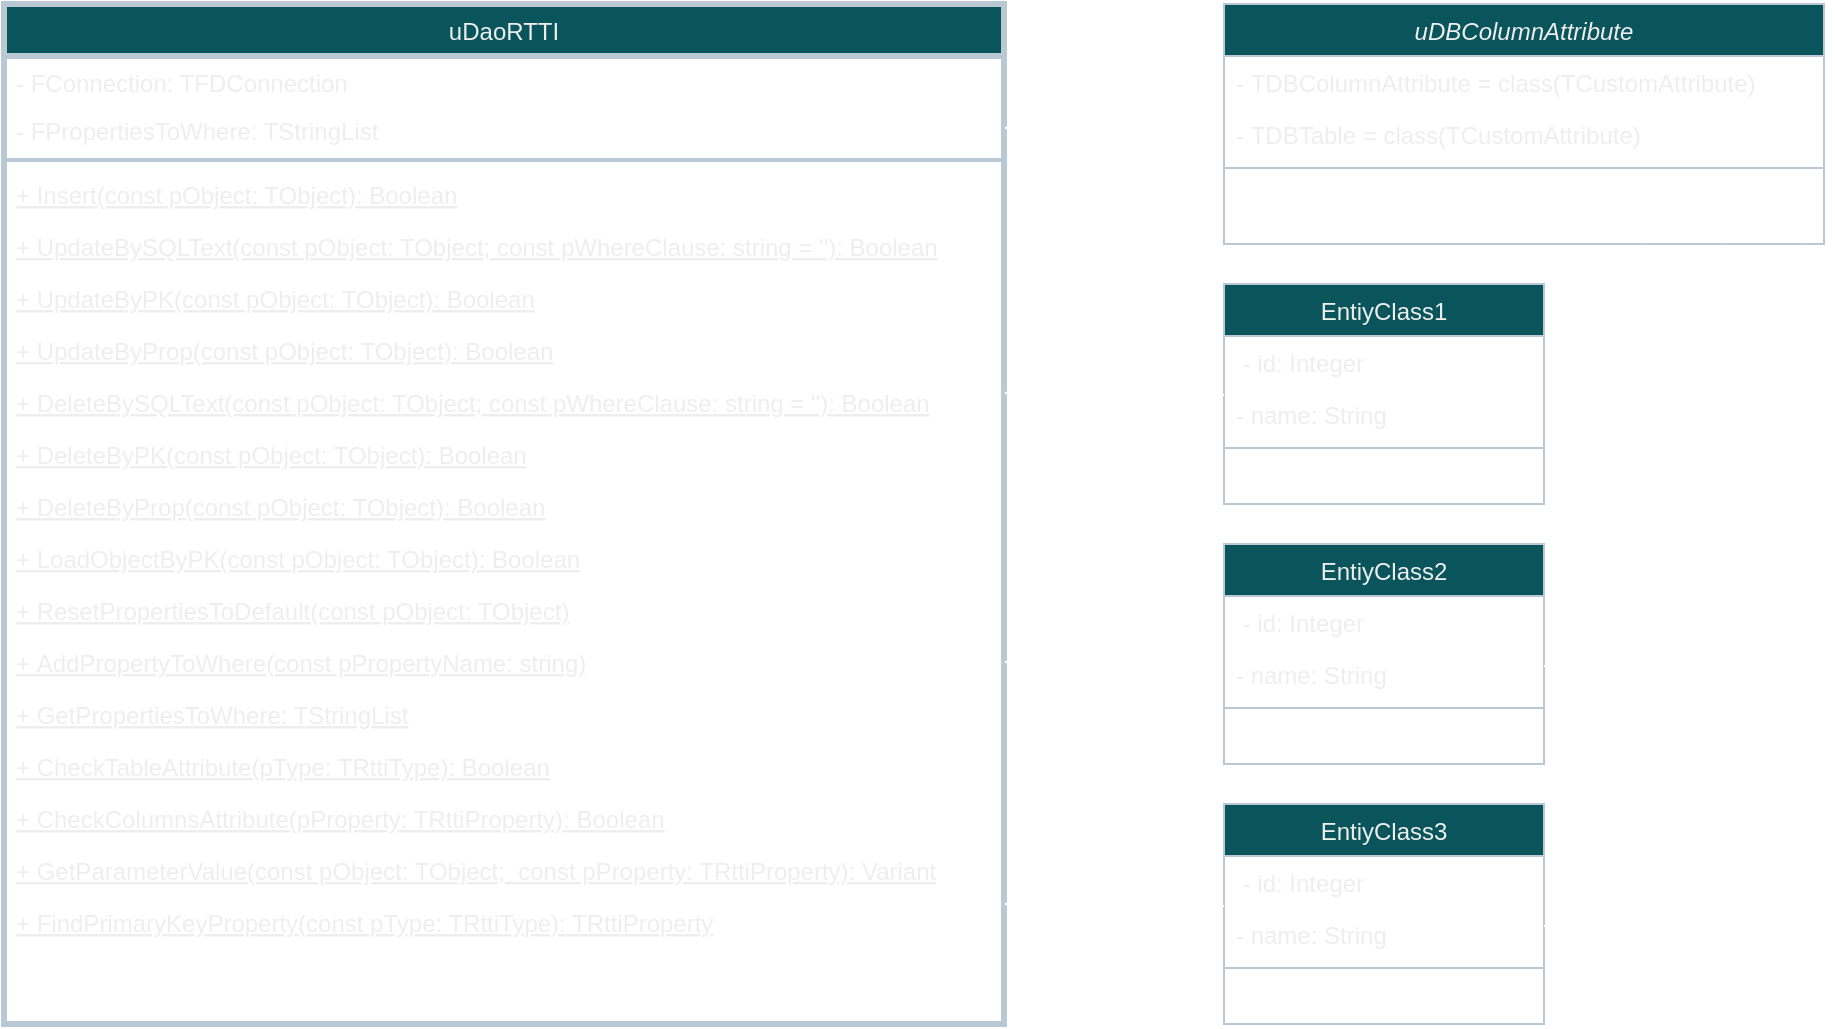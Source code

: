 <mxfile version="24.7.5">
  <diagram id="C5RBs43oDa-KdzZeNtuy" name="Page-1">
    <mxGraphModel dx="733" dy="437" grid="1" gridSize="10" guides="1" tooltips="1" connect="1" arrows="1" fold="1" page="1" pageScale="1" pageWidth="1169" pageHeight="827" math="0" shadow="0">
      <root>
        <mxCell id="WIyWlLk6GJQsqaUBKTNV-0" />
        <mxCell id="WIyWlLk6GJQsqaUBKTNV-1" parent="WIyWlLk6GJQsqaUBKTNV-0" />
        <mxCell id="mMFOf_uaq4YcgrIP37lz-4" value="uDaoRTTI" style="swimlane;fontStyle=0;align=center;verticalAlign=top;childLayout=stackLayout;horizontal=1;startSize=26;horizontalStack=0;resizeParent=1;resizeLast=0;collapsible=1;marginBottom=0;rounded=0;shadow=0;strokeWidth=3;fillColor=#09555B;strokeColor=#BAC8D3;fontColor=#EEEEEE;labelBackgroundColor=none;" vertex="1" parent="WIyWlLk6GJQsqaUBKTNV-1">
          <mxGeometry x="60" y="50" width="500" height="510" as="geometry">
            <mxRectangle x="130" y="380" width="160" height="26" as="alternateBounds" />
          </mxGeometry>
        </mxCell>
        <mxCell id="mMFOf_uaq4YcgrIP37lz-23" value="- FConnection: TFDConnection&#xa;" style="text;align=left;verticalAlign=top;spacingLeft=4;spacingRight=4;overflow=hidden;rotatable=0;points=[[0,0.5],[1,0.5]];portConstraint=eastwest;labelBackgroundColor=none;fontColor=#EEEEEE;" vertex="1" parent="mMFOf_uaq4YcgrIP37lz-4">
          <mxGeometry y="26" width="500" height="24" as="geometry" />
        </mxCell>
        <mxCell id="mMFOf_uaq4YcgrIP37lz-5" value="- FPropertiesToWhere: TStringList" style="text;align=left;verticalAlign=top;spacingLeft=4;spacingRight=4;overflow=hidden;rotatable=0;points=[[0,0.5],[1,0.5]];portConstraint=eastwest;labelBackgroundColor=none;fontColor=#EEEEEE;" vertex="1" parent="mMFOf_uaq4YcgrIP37lz-4">
          <mxGeometry y="50" width="500" height="24" as="geometry" />
        </mxCell>
        <mxCell id="mMFOf_uaq4YcgrIP37lz-7" value="" style="line;html=1;strokeWidth=2;align=left;verticalAlign=middle;spacingTop=-1;spacingLeft=3;spacingRight=3;rotatable=0;labelPosition=right;points=[];portConstraint=eastwest;fillColor=#09555B;fontColor=#EEEEEE;strokeColor=#BAC8D3;labelBackgroundColor=none;" vertex="1" parent="mMFOf_uaq4YcgrIP37lz-4">
          <mxGeometry y="74" width="500" height="8" as="geometry" />
        </mxCell>
        <mxCell id="mMFOf_uaq4YcgrIP37lz-8" value="+ Insert(const pObject: TObject): Boolean" style="text;align=left;verticalAlign=top;spacingLeft=4;spacingRight=4;overflow=hidden;rotatable=0;points=[[0,0.5],[1,0.5]];portConstraint=eastwest;fontStyle=4;labelBackgroundColor=none;fontColor=#EEEEEE;" vertex="1" parent="mMFOf_uaq4YcgrIP37lz-4">
          <mxGeometry y="82" width="500" height="26" as="geometry" />
        </mxCell>
        <mxCell id="mMFOf_uaq4YcgrIP37lz-10" value="+ UpdateBySQLText(const pObject: TObject; const pWhereClause: string = &#39;&#39;): Boolean" style="text;align=left;verticalAlign=top;spacingLeft=4;spacingRight=4;overflow=hidden;rotatable=0;points=[[0,0.5],[1,0.5]];portConstraint=eastwest;fontStyle=4;labelBackgroundColor=none;fontColor=#EEEEEE;" vertex="1" parent="mMFOf_uaq4YcgrIP37lz-4">
          <mxGeometry y="108" width="500" height="26" as="geometry" />
        </mxCell>
        <mxCell id="mMFOf_uaq4YcgrIP37lz-11" value="+ UpdateByPK(const pObject: TObject): Boolean" style="text;align=left;verticalAlign=top;spacingLeft=4;spacingRight=4;overflow=hidden;rotatable=0;points=[[0,0.5],[1,0.5]];portConstraint=eastwest;fontStyle=4;labelBackgroundColor=none;fontColor=#EEEEEE;" vertex="1" parent="mMFOf_uaq4YcgrIP37lz-4">
          <mxGeometry y="134" width="500" height="26" as="geometry" />
        </mxCell>
        <mxCell id="mMFOf_uaq4YcgrIP37lz-12" value="+ UpdateByProp(const pObject: TObject): Boolean" style="text;align=left;verticalAlign=top;spacingLeft=4;spacingRight=4;overflow=hidden;rotatable=0;points=[[0,0.5],[1,0.5]];portConstraint=eastwest;fontStyle=4;labelBackgroundColor=none;fontColor=#EEEEEE;" vertex="1" parent="mMFOf_uaq4YcgrIP37lz-4">
          <mxGeometry y="160" width="500" height="26" as="geometry" />
        </mxCell>
        <mxCell id="mMFOf_uaq4YcgrIP37lz-13" value="+ DeleteBySQLText(const pObject: TObject; const pWhereClause: string = &#39;&#39;): Boolean" style="text;align=left;verticalAlign=top;spacingLeft=4;spacingRight=4;overflow=hidden;rotatable=0;points=[[0,0.5],[1,0.5]];portConstraint=eastwest;fontStyle=4;labelBackgroundColor=none;fontColor=#EEEEEE;" vertex="1" parent="mMFOf_uaq4YcgrIP37lz-4">
          <mxGeometry y="186" width="500" height="26" as="geometry" />
        </mxCell>
        <mxCell id="mMFOf_uaq4YcgrIP37lz-14" value="+ DeleteByPK(const pObject: TObject): Boolean" style="text;align=left;verticalAlign=top;spacingLeft=4;spacingRight=4;overflow=hidden;rotatable=0;points=[[0,0.5],[1,0.5]];portConstraint=eastwest;fontStyle=4;labelBackgroundColor=none;fontColor=#EEEEEE;" vertex="1" parent="mMFOf_uaq4YcgrIP37lz-4">
          <mxGeometry y="212" width="500" height="26" as="geometry" />
        </mxCell>
        <mxCell id="mMFOf_uaq4YcgrIP37lz-15" value="+ DeleteByProp(const pObject: TObject): Boolean" style="text;align=left;verticalAlign=top;spacingLeft=4;spacingRight=4;overflow=hidden;rotatable=0;points=[[0,0.5],[1,0.5]];portConstraint=eastwest;fontStyle=4;labelBackgroundColor=none;fontColor=#EEEEEE;" vertex="1" parent="mMFOf_uaq4YcgrIP37lz-4">
          <mxGeometry y="238" width="500" height="26" as="geometry" />
        </mxCell>
        <mxCell id="mMFOf_uaq4YcgrIP37lz-16" value="+ LoadObjectByPK(const pObject: TObject): Boolean" style="text;align=left;verticalAlign=top;spacingLeft=4;spacingRight=4;overflow=hidden;rotatable=0;points=[[0,0.5],[1,0.5]];portConstraint=eastwest;fontStyle=4;labelBackgroundColor=none;fontColor=#EEEEEE;" vertex="1" parent="mMFOf_uaq4YcgrIP37lz-4">
          <mxGeometry y="264" width="500" height="26" as="geometry" />
        </mxCell>
        <mxCell id="mMFOf_uaq4YcgrIP37lz-17" value="+ ResetPropertiesToDefault(const pObject: TObject)" style="text;align=left;verticalAlign=top;spacingLeft=4;spacingRight=4;overflow=hidden;rotatable=0;points=[[0,0.5],[1,0.5]];portConstraint=eastwest;fontStyle=4;labelBackgroundColor=none;fontColor=#EEEEEE;" vertex="1" parent="mMFOf_uaq4YcgrIP37lz-4">
          <mxGeometry y="290" width="500" height="26" as="geometry" />
        </mxCell>
        <mxCell id="mMFOf_uaq4YcgrIP37lz-18" value="+ AddPropertyToWhere(const pPropertyName: string)" style="text;align=left;verticalAlign=top;spacingLeft=4;spacingRight=4;overflow=hidden;rotatable=0;points=[[0,0.5],[1,0.5]];portConstraint=eastwest;fontStyle=4;labelBackgroundColor=none;fontColor=#EEEEEE;" vertex="1" parent="mMFOf_uaq4YcgrIP37lz-4">
          <mxGeometry y="316" width="500" height="26" as="geometry" />
        </mxCell>
        <mxCell id="mMFOf_uaq4YcgrIP37lz-19" value="+ GetPropertiesToWhere: TStringList" style="text;align=left;verticalAlign=top;spacingLeft=4;spacingRight=4;overflow=hidden;rotatable=0;points=[[0,0.5],[1,0.5]];portConstraint=eastwest;fontStyle=4;labelBackgroundColor=none;fontColor=#EEEEEE;" vertex="1" parent="mMFOf_uaq4YcgrIP37lz-4">
          <mxGeometry y="342" width="500" height="26" as="geometry" />
        </mxCell>
        <mxCell id="mMFOf_uaq4YcgrIP37lz-24" value="+ CheckTableAttribute(pType: TRttiType): Boolean&#xa;" style="text;align=left;verticalAlign=top;spacingLeft=4;spacingRight=4;overflow=hidden;rotatable=0;points=[[0,0.5],[1,0.5]];portConstraint=eastwest;fontStyle=4;labelBackgroundColor=none;fontColor=#EEEEEE;" vertex="1" parent="mMFOf_uaq4YcgrIP37lz-4">
          <mxGeometry y="368" width="500" height="26" as="geometry" />
        </mxCell>
        <mxCell id="mMFOf_uaq4YcgrIP37lz-25" value="+ CheckColumnsAttribute(pProperty: TRttiProperty): Boolean&#xa;" style="text;align=left;verticalAlign=top;spacingLeft=4;spacingRight=4;overflow=hidden;rotatable=0;points=[[0,0.5],[1,0.5]];portConstraint=eastwest;fontStyle=4;labelBackgroundColor=none;fontColor=#EEEEEE;" vertex="1" parent="mMFOf_uaq4YcgrIP37lz-4">
          <mxGeometry y="394" width="500" height="26" as="geometry" />
        </mxCell>
        <mxCell id="mMFOf_uaq4YcgrIP37lz-26" value="+ GetParameterValue(const pObject: TObject;  const pProperty: TRttiProperty): Variant" style="text;align=left;verticalAlign=top;spacingLeft=4;spacingRight=4;overflow=hidden;rotatable=0;points=[[0,0.5],[1,0.5]];portConstraint=eastwest;fontStyle=4;labelBackgroundColor=none;fontColor=#EEEEEE;" vertex="1" parent="mMFOf_uaq4YcgrIP37lz-4">
          <mxGeometry y="420" width="500" height="26" as="geometry" />
        </mxCell>
        <mxCell id="mMFOf_uaq4YcgrIP37lz-27" value="+ FindPrimaryKeyProperty(const pType: TRttiType): TRttiProperty" style="text;align=left;verticalAlign=top;spacingLeft=4;spacingRight=4;overflow=hidden;rotatable=0;points=[[0,0.5],[1,0.5]];portConstraint=eastwest;fontStyle=4;labelBackgroundColor=none;fontColor=#EEEEEE;" vertex="1" parent="mMFOf_uaq4YcgrIP37lz-4">
          <mxGeometry y="446" width="500" height="26" as="geometry" />
        </mxCell>
        <mxCell id="mMFOf_uaq4YcgrIP37lz-28" value="uDBColumnAttribute" style="swimlane;fontStyle=2;align=center;verticalAlign=top;childLayout=stackLayout;horizontal=1;startSize=26;horizontalStack=0;resizeParent=1;resizeLast=0;collapsible=1;marginBottom=0;rounded=0;shadow=0;strokeWidth=1;labelBackgroundColor=none;fillColor=#09555B;strokeColor=#BAC8D3;fontColor=#EEEEEE;" vertex="1" parent="WIyWlLk6GJQsqaUBKTNV-1">
          <mxGeometry x="670" y="50" width="300" height="120" as="geometry">
            <mxRectangle x="230" y="140" width="160" height="26" as="alternateBounds" />
          </mxGeometry>
        </mxCell>
        <mxCell id="mMFOf_uaq4YcgrIP37lz-30" value="- TDBColumnAttribute = class(TCustomAttribute)" style="text;align=left;verticalAlign=top;spacingLeft=4;spacingRight=4;overflow=hidden;rotatable=0;points=[[0,0.5],[1,0.5]];portConstraint=eastwest;rounded=0;shadow=0;html=0;labelBackgroundColor=none;fontColor=#EEEEEE;" vertex="1" parent="mMFOf_uaq4YcgrIP37lz-28">
          <mxGeometry y="26" width="300" height="26" as="geometry" />
        </mxCell>
        <mxCell id="mMFOf_uaq4YcgrIP37lz-31" value="- TDBTable = class(TCustomAttribute)" style="text;align=left;verticalAlign=top;spacingLeft=4;spacingRight=4;overflow=hidden;rotatable=0;points=[[0,0.5],[1,0.5]];portConstraint=eastwest;rounded=0;shadow=0;html=0;labelBackgroundColor=none;fontColor=#EEEEEE;" vertex="1" parent="mMFOf_uaq4YcgrIP37lz-28">
          <mxGeometry y="52" width="300" height="26" as="geometry" />
        </mxCell>
        <mxCell id="mMFOf_uaq4YcgrIP37lz-32" value="" style="line;html=1;strokeWidth=1;align=left;verticalAlign=middle;spacingTop=-1;spacingLeft=3;spacingRight=3;rotatable=0;labelPosition=right;points=[];portConstraint=eastwest;labelBackgroundColor=none;fillColor=#09555B;strokeColor=#BAC8D3;fontColor=#EEEEEE;" vertex="1" parent="mMFOf_uaq4YcgrIP37lz-28">
          <mxGeometry y="78" width="300" height="8" as="geometry" />
        </mxCell>
        <mxCell id="mMFOf_uaq4YcgrIP37lz-42" value="EntiyClass1" style="swimlane;fontStyle=0;align=center;verticalAlign=top;childLayout=stackLayout;horizontal=1;startSize=26;horizontalStack=0;resizeParent=1;resizeLast=0;collapsible=1;marginBottom=0;rounded=0;shadow=0;strokeWidth=1;labelBackgroundColor=none;fillColor=#09555B;strokeColor=#BAC8D3;fontColor=#EEEEEE;" vertex="1" parent="WIyWlLk6GJQsqaUBKTNV-1">
          <mxGeometry x="670" y="190" width="160" height="110" as="geometry">
            <mxRectangle x="550" y="140" width="160" height="26" as="alternateBounds" />
          </mxGeometry>
        </mxCell>
        <mxCell id="mMFOf_uaq4YcgrIP37lz-44" value=" - id: Integer" style="text;align=left;verticalAlign=top;spacingLeft=4;spacingRight=4;overflow=hidden;rotatable=0;points=[[0,0.5],[1,0.5]];portConstraint=eastwest;rounded=0;shadow=0;html=0;labelBackgroundColor=none;fontColor=#EEEEEE;" vertex="1" parent="mMFOf_uaq4YcgrIP37lz-42">
          <mxGeometry y="26" width="160" height="26" as="geometry" />
        </mxCell>
        <mxCell id="mMFOf_uaq4YcgrIP37lz-45" value="- name: String" style="text;align=left;verticalAlign=top;spacingLeft=4;spacingRight=4;overflow=hidden;rotatable=0;points=[[0,0.5],[1,0.5]];portConstraint=eastwest;rounded=0;shadow=0;html=0;labelBackgroundColor=none;fontColor=#EEEEEE;" vertex="1" parent="mMFOf_uaq4YcgrIP37lz-42">
          <mxGeometry y="52" width="160" height="26" as="geometry" />
        </mxCell>
        <mxCell id="mMFOf_uaq4YcgrIP37lz-48" value="" style="line;html=1;strokeWidth=1;align=left;verticalAlign=middle;spacingTop=-1;spacingLeft=3;spacingRight=3;rotatable=0;labelPosition=right;points=[];portConstraint=eastwest;labelBackgroundColor=none;fillColor=#09555B;strokeColor=#BAC8D3;fontColor=#EEEEEE;" vertex="1" parent="mMFOf_uaq4YcgrIP37lz-42">
          <mxGeometry y="78" width="160" height="8" as="geometry" />
        </mxCell>
        <mxCell id="mMFOf_uaq4YcgrIP37lz-51" value="EntiyClass2" style="swimlane;fontStyle=0;align=center;verticalAlign=top;childLayout=stackLayout;horizontal=1;startSize=26;horizontalStack=0;resizeParent=1;resizeLast=0;collapsible=1;marginBottom=0;rounded=0;shadow=0;strokeWidth=1;labelBackgroundColor=none;fillColor=#09555B;strokeColor=#BAC8D3;fontColor=#EEEEEE;" vertex="1" parent="WIyWlLk6GJQsqaUBKTNV-1">
          <mxGeometry x="670" y="320" width="160" height="110" as="geometry">
            <mxRectangle x="550" y="140" width="160" height="26" as="alternateBounds" />
          </mxGeometry>
        </mxCell>
        <mxCell id="mMFOf_uaq4YcgrIP37lz-52" value=" - id: Integer" style="text;align=left;verticalAlign=top;spacingLeft=4;spacingRight=4;overflow=hidden;rotatable=0;points=[[0,0.5],[1,0.5]];portConstraint=eastwest;rounded=0;shadow=0;html=0;labelBackgroundColor=none;fontColor=#EEEEEE;" vertex="1" parent="mMFOf_uaq4YcgrIP37lz-51">
          <mxGeometry y="26" width="160" height="26" as="geometry" />
        </mxCell>
        <mxCell id="mMFOf_uaq4YcgrIP37lz-53" value="- name: String" style="text;align=left;verticalAlign=top;spacingLeft=4;spacingRight=4;overflow=hidden;rotatable=0;points=[[0,0.5],[1,0.5]];portConstraint=eastwest;rounded=0;shadow=0;html=0;labelBackgroundColor=none;fontColor=#EEEEEE;" vertex="1" parent="mMFOf_uaq4YcgrIP37lz-51">
          <mxGeometry y="52" width="160" height="26" as="geometry" />
        </mxCell>
        <mxCell id="mMFOf_uaq4YcgrIP37lz-54" value="" style="line;html=1;strokeWidth=1;align=left;verticalAlign=middle;spacingTop=-1;spacingLeft=3;spacingRight=3;rotatable=0;labelPosition=right;points=[];portConstraint=eastwest;labelBackgroundColor=none;fillColor=#09555B;strokeColor=#BAC8D3;fontColor=#EEEEEE;" vertex="1" parent="mMFOf_uaq4YcgrIP37lz-51">
          <mxGeometry y="78" width="160" height="8" as="geometry" />
        </mxCell>
        <mxCell id="mMFOf_uaq4YcgrIP37lz-55" value="EntiyClass3" style="swimlane;fontStyle=0;align=center;verticalAlign=top;childLayout=stackLayout;horizontal=1;startSize=26;horizontalStack=0;resizeParent=1;resizeLast=0;collapsible=1;marginBottom=0;rounded=0;shadow=0;strokeWidth=1;labelBackgroundColor=none;fillColor=#09555B;strokeColor=#BAC8D3;fontColor=#EEEEEE;" vertex="1" parent="WIyWlLk6GJQsqaUBKTNV-1">
          <mxGeometry x="670" y="450" width="160" height="110" as="geometry">
            <mxRectangle x="550" y="140" width="160" height="26" as="alternateBounds" />
          </mxGeometry>
        </mxCell>
        <mxCell id="mMFOf_uaq4YcgrIP37lz-56" value=" - id: Integer" style="text;align=left;verticalAlign=top;spacingLeft=4;spacingRight=4;overflow=hidden;rotatable=0;points=[[0,0.5],[1,0.5]];portConstraint=eastwest;rounded=0;shadow=0;html=0;labelBackgroundColor=none;fontColor=#EEEEEE;" vertex="1" parent="mMFOf_uaq4YcgrIP37lz-55">
          <mxGeometry y="26" width="160" height="26" as="geometry" />
        </mxCell>
        <mxCell id="mMFOf_uaq4YcgrIP37lz-57" value="- name: String" style="text;align=left;verticalAlign=top;spacingLeft=4;spacingRight=4;overflow=hidden;rotatable=0;points=[[0,0.5],[1,0.5]];portConstraint=eastwest;rounded=0;shadow=0;html=0;labelBackgroundColor=none;fontColor=#EEEEEE;" vertex="1" parent="mMFOf_uaq4YcgrIP37lz-55">
          <mxGeometry y="52" width="160" height="26" as="geometry" />
        </mxCell>
        <mxCell id="mMFOf_uaq4YcgrIP37lz-58" value="" style="line;html=1;strokeWidth=1;align=left;verticalAlign=middle;spacingTop=-1;spacingLeft=3;spacingRight=3;rotatable=0;labelPosition=right;points=[];portConstraint=eastwest;labelBackgroundColor=none;fillColor=#09555B;strokeColor=#BAC8D3;fontColor=#EEEEEE;" vertex="1" parent="mMFOf_uaq4YcgrIP37lz-55">
          <mxGeometry y="78" width="160" height="8" as="geometry" />
        </mxCell>
        <mxCell id="mMFOf_uaq4YcgrIP37lz-59" value="" style="endArrow=block;startArrow=block;endFill=1;startFill=1;html=1;rounded=0;strokeColor=#ffffff;entryX=0;entryY=0.363;entryDx=0;entryDy=0;exitX=1;exitY=0.5;exitDx=0;exitDy=0;entryPerimeter=0;" edge="1" parent="WIyWlLk6GJQsqaUBKTNV-1" source="mMFOf_uaq4YcgrIP37lz-5" target="mMFOf_uaq4YcgrIP37lz-31">
          <mxGeometry width="160" relative="1" as="geometry">
            <mxPoint x="550" y="110" as="sourcePoint" />
            <mxPoint x="710" y="110" as="targetPoint" />
          </mxGeometry>
        </mxCell>
        <mxCell id="mMFOf_uaq4YcgrIP37lz-60" value="" style="endArrow=block;dashed=1;endFill=0;endSize=12;html=1;rounded=0;strokeColor=#FFFFFF;entryX=1;entryY=0.5;entryDx=0;entryDy=0;exitX=-0.003;exitY=0.308;exitDx=0;exitDy=0;exitPerimeter=0;" edge="1" parent="WIyWlLk6GJQsqaUBKTNV-1" source="mMFOf_uaq4YcgrIP37lz-53" target="mMFOf_uaq4YcgrIP37lz-18">
          <mxGeometry width="160" relative="1" as="geometry">
            <mxPoint x="610" y="380" as="sourcePoint" />
            <mxPoint x="770" y="380" as="targetPoint" />
          </mxGeometry>
        </mxCell>
        <mxCell id="mMFOf_uaq4YcgrIP37lz-61" value="" style="endArrow=block;dashed=1;endFill=0;endSize=12;html=1;rounded=0;strokeColor=#FFFFFF;entryX=1;entryY=0.5;entryDx=0;entryDy=0;exitX=-0.003;exitY=0.308;exitDx=0;exitDy=0;exitPerimeter=0;" edge="1" parent="WIyWlLk6GJQsqaUBKTNV-1">
          <mxGeometry width="160" relative="1" as="geometry">
            <mxPoint x="670" y="501" as="sourcePoint" />
            <mxPoint x="560" y="500" as="targetPoint" />
          </mxGeometry>
        </mxCell>
        <mxCell id="mMFOf_uaq4YcgrIP37lz-62" value="" style="endArrow=block;dashed=1;endFill=0;endSize=12;html=1;rounded=0;strokeColor=#FFFFFF;entryX=1;entryY=0.5;entryDx=0;entryDy=0;exitX=-0.003;exitY=0.308;exitDx=0;exitDy=0;exitPerimeter=0;" edge="1" parent="WIyWlLk6GJQsqaUBKTNV-1">
          <mxGeometry width="160" relative="1" as="geometry">
            <mxPoint x="670" y="245.5" as="sourcePoint" />
            <mxPoint x="560" y="244.5" as="targetPoint" />
          </mxGeometry>
        </mxCell>
        <mxCell id="mMFOf_uaq4YcgrIP37lz-63" value="" style="endArrow=block;dashed=1;endFill=0;endSize=12;html=1;rounded=0;strokeColor=#FFFFFF;exitX=1.018;exitY=-0.026;exitDx=0;exitDy=0;exitPerimeter=0;" edge="1" parent="WIyWlLk6GJQsqaUBKTNV-1" source="mMFOf_uaq4YcgrIP37lz-45">
          <mxGeometry width="160" relative="1" as="geometry">
            <mxPoint x="1020" y="261" as="sourcePoint" />
            <mxPoint x="880" y="170" as="targetPoint" />
            <Array as="points">
              <mxPoint x="880" y="241" />
            </Array>
          </mxGeometry>
        </mxCell>
        <mxCell id="mMFOf_uaq4YcgrIP37lz-65" value="" style="endArrow=block;dashed=1;endFill=0;endSize=12;html=1;rounded=0;strokeColor=#FFFFFF;exitX=1.018;exitY=-0.026;exitDx=0;exitDy=0;exitPerimeter=0;" edge="1" parent="WIyWlLk6GJQsqaUBKTNV-1">
          <mxGeometry width="160" relative="1" as="geometry">
            <mxPoint x="830" y="381" as="sourcePoint" />
            <mxPoint x="920" y="170" as="targetPoint" />
            <Array as="points">
              <mxPoint x="920" y="380" />
            </Array>
          </mxGeometry>
        </mxCell>
        <mxCell id="mMFOf_uaq4YcgrIP37lz-66" value="" style="endArrow=block;dashed=1;endFill=0;endSize=12;html=1;rounded=0;strokeColor=#FFFFFF;exitX=1.018;exitY=-0.026;exitDx=0;exitDy=0;exitPerimeter=0;" edge="1" parent="WIyWlLk6GJQsqaUBKTNV-1">
          <mxGeometry width="160" relative="1" as="geometry">
            <mxPoint x="830" y="511" as="sourcePoint" />
            <mxPoint x="960" y="170" as="targetPoint" />
            <Array as="points">
              <mxPoint x="960" y="510" />
            </Array>
          </mxGeometry>
        </mxCell>
      </root>
    </mxGraphModel>
  </diagram>
</mxfile>
